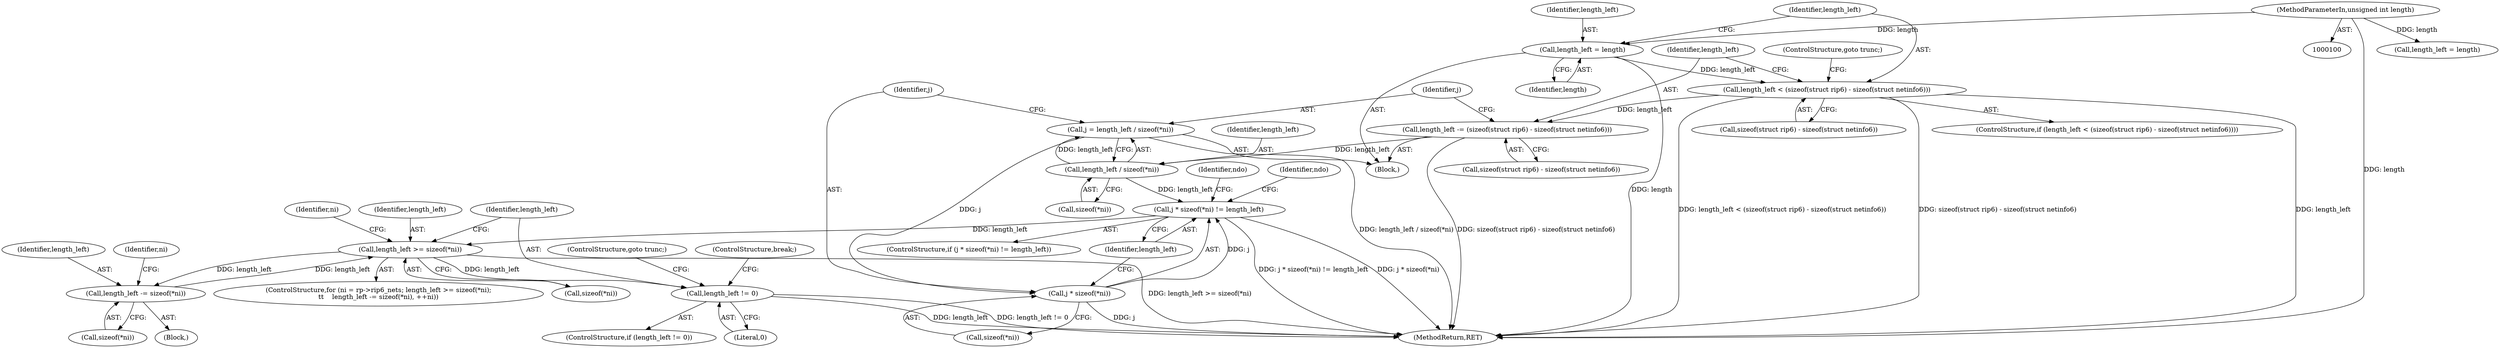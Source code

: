 digraph "0_tcpdump_e942fb84fbe3a73a98a00d2a279425872b5fb9d2@API" {
"1000308" [label="(Call,length_left >= sizeof(*ni))"];
"1000280" [label="(Call,j * sizeof(*ni) != length_left)"];
"1000281" [label="(Call,j * sizeof(*ni))"];
"1000272" [label="(Call,j = length_left / sizeof(*ni))"];
"1000274" [label="(Call,length_left / sizeof(*ni))"];
"1000265" [label="(Call,length_left -= (sizeof(struct rip6) - sizeof(struct netinfo6)))"];
"1000257" [label="(Call,length_left < (sizeof(struct rip6) - sizeof(struct netinfo6)))"];
"1000253" [label="(Call,length_left = length)"];
"1000103" [label="(MethodParameterIn,unsigned int length)"];
"1000314" [label="(Call,length_left -= sizeof(*ni))"];
"1000308" [label="(Call,length_left >= sizeof(*ni))"];
"1000347" [label="(Call,length_left != 0)"];
"1000282" [label="(Identifier,j)"];
"1000254" [label="(Identifier,length_left)"];
"1000274" [label="(Call,length_left / sizeof(*ni))"];
"1000280" [label="(Call,j * sizeof(*ni) != length_left)"];
"1000316" [label="(Call,sizeof(*ni))"];
"1000309" [label="(Identifier,length_left)"];
"1000315" [label="(Identifier,length_left)"];
"1000351" [label="(ControlStructure,break;)"];
"1000275" [label="(Identifier,length_left)"];
"1000256" [label="(ControlStructure,if (length_left < (sizeof(struct rip6) - sizeof(struct netinfo6))))"];
"1000253" [label="(Call,length_left = length)"];
"1000122" [label="(Block,)"];
"1000302" [label="(ControlStructure,for (ni = rp->rip6_nets; length_left >= sizeof(*ni);\n\t\t    length_left -= sizeof(*ni), ++ni))"];
"1000320" [label="(Identifier,ni)"];
"1000298" [label="(Identifier,ndo)"];
"1000346" [label="(ControlStructure,if (length_left != 0))"];
"1000389" [label="(MethodReturn,RET)"];
"1000257" [label="(Call,length_left < (sizeof(struct rip6) - sizeof(struct netinfo6)))"];
"1000259" [label="(Call,sizeof(struct rip6) - sizeof(struct netinfo6))"];
"1000265" [label="(Call,length_left -= (sizeof(struct rip6) - sizeof(struct netinfo6)))"];
"1000313" [label="(Block,)"];
"1000308" [label="(Call,length_left >= sizeof(*ni))"];
"1000324" [label="(Identifier,ni)"];
"1000348" [label="(Identifier,length_left)"];
"1000267" [label="(Call,sizeof(struct rip6) - sizeof(struct netinfo6))"];
"1000276" [label="(Call,sizeof(*ni))"];
"1000281" [label="(Call,j * sizeof(*ni))"];
"1000272" [label="(Call,j = length_left / sizeof(*ni))"];
"1000289" [label="(Identifier,ndo)"];
"1000264" [label="(ControlStructure,goto trunc;)"];
"1000258" [label="(Identifier,length_left)"];
"1000310" [label="(Call,sizeof(*ni))"];
"1000255" [label="(Identifier,length)"];
"1000286" [label="(Identifier,length_left)"];
"1000273" [label="(Identifier,j)"];
"1000350" [label="(ControlStructure,goto trunc;)"];
"1000283" [label="(Call,sizeof(*ni))"];
"1000266" [label="(Identifier,length_left)"];
"1000347" [label="(Call,length_left != 0)"];
"1000349" [label="(Literal,0)"];
"1000103" [label="(MethodParameterIn,unsigned int length)"];
"1000124" [label="(Call,length_left = length)"];
"1000279" [label="(ControlStructure,if (j * sizeof(*ni) != length_left))"];
"1000314" [label="(Call,length_left -= sizeof(*ni))"];
"1000308" -> "1000302"  [label="AST: "];
"1000308" -> "1000310"  [label="CFG: "];
"1000309" -> "1000308"  [label="AST: "];
"1000310" -> "1000308"  [label="AST: "];
"1000324" -> "1000308"  [label="CFG: "];
"1000348" -> "1000308"  [label="CFG: "];
"1000308" -> "1000389"  [label="DDG: length_left >= sizeof(*ni)"];
"1000280" -> "1000308"  [label="DDG: length_left"];
"1000314" -> "1000308"  [label="DDG: length_left"];
"1000308" -> "1000314"  [label="DDG: length_left"];
"1000308" -> "1000347"  [label="DDG: length_left"];
"1000280" -> "1000279"  [label="AST: "];
"1000280" -> "1000286"  [label="CFG: "];
"1000281" -> "1000280"  [label="AST: "];
"1000286" -> "1000280"  [label="AST: "];
"1000289" -> "1000280"  [label="CFG: "];
"1000298" -> "1000280"  [label="CFG: "];
"1000280" -> "1000389"  [label="DDG: j * sizeof(*ni) != length_left"];
"1000280" -> "1000389"  [label="DDG: j * sizeof(*ni)"];
"1000281" -> "1000280"  [label="DDG: j"];
"1000274" -> "1000280"  [label="DDG: length_left"];
"1000281" -> "1000283"  [label="CFG: "];
"1000282" -> "1000281"  [label="AST: "];
"1000283" -> "1000281"  [label="AST: "];
"1000286" -> "1000281"  [label="CFG: "];
"1000281" -> "1000389"  [label="DDG: j"];
"1000272" -> "1000281"  [label="DDG: j"];
"1000272" -> "1000122"  [label="AST: "];
"1000272" -> "1000274"  [label="CFG: "];
"1000273" -> "1000272"  [label="AST: "];
"1000274" -> "1000272"  [label="AST: "];
"1000282" -> "1000272"  [label="CFG: "];
"1000272" -> "1000389"  [label="DDG: length_left / sizeof(*ni)"];
"1000274" -> "1000272"  [label="DDG: length_left"];
"1000274" -> "1000276"  [label="CFG: "];
"1000275" -> "1000274"  [label="AST: "];
"1000276" -> "1000274"  [label="AST: "];
"1000265" -> "1000274"  [label="DDG: length_left"];
"1000265" -> "1000122"  [label="AST: "];
"1000265" -> "1000267"  [label="CFG: "];
"1000266" -> "1000265"  [label="AST: "];
"1000267" -> "1000265"  [label="AST: "];
"1000273" -> "1000265"  [label="CFG: "];
"1000265" -> "1000389"  [label="DDG: sizeof(struct rip6) - sizeof(struct netinfo6)"];
"1000257" -> "1000265"  [label="DDG: length_left"];
"1000257" -> "1000256"  [label="AST: "];
"1000257" -> "1000259"  [label="CFG: "];
"1000258" -> "1000257"  [label="AST: "];
"1000259" -> "1000257"  [label="AST: "];
"1000264" -> "1000257"  [label="CFG: "];
"1000266" -> "1000257"  [label="CFG: "];
"1000257" -> "1000389"  [label="DDG: sizeof(struct rip6) - sizeof(struct netinfo6)"];
"1000257" -> "1000389"  [label="DDG: length_left"];
"1000257" -> "1000389"  [label="DDG: length_left < (sizeof(struct rip6) - sizeof(struct netinfo6))"];
"1000253" -> "1000257"  [label="DDG: length_left"];
"1000253" -> "1000122"  [label="AST: "];
"1000253" -> "1000255"  [label="CFG: "];
"1000254" -> "1000253"  [label="AST: "];
"1000255" -> "1000253"  [label="AST: "];
"1000258" -> "1000253"  [label="CFG: "];
"1000253" -> "1000389"  [label="DDG: length"];
"1000103" -> "1000253"  [label="DDG: length"];
"1000103" -> "1000100"  [label="AST: "];
"1000103" -> "1000389"  [label="DDG: length"];
"1000103" -> "1000124"  [label="DDG: length"];
"1000314" -> "1000313"  [label="AST: "];
"1000314" -> "1000316"  [label="CFG: "];
"1000315" -> "1000314"  [label="AST: "];
"1000316" -> "1000314"  [label="AST: "];
"1000320" -> "1000314"  [label="CFG: "];
"1000347" -> "1000346"  [label="AST: "];
"1000347" -> "1000349"  [label="CFG: "];
"1000348" -> "1000347"  [label="AST: "];
"1000349" -> "1000347"  [label="AST: "];
"1000350" -> "1000347"  [label="CFG: "];
"1000351" -> "1000347"  [label="CFG: "];
"1000347" -> "1000389"  [label="DDG: length_left"];
"1000347" -> "1000389"  [label="DDG: length_left != 0"];
}
